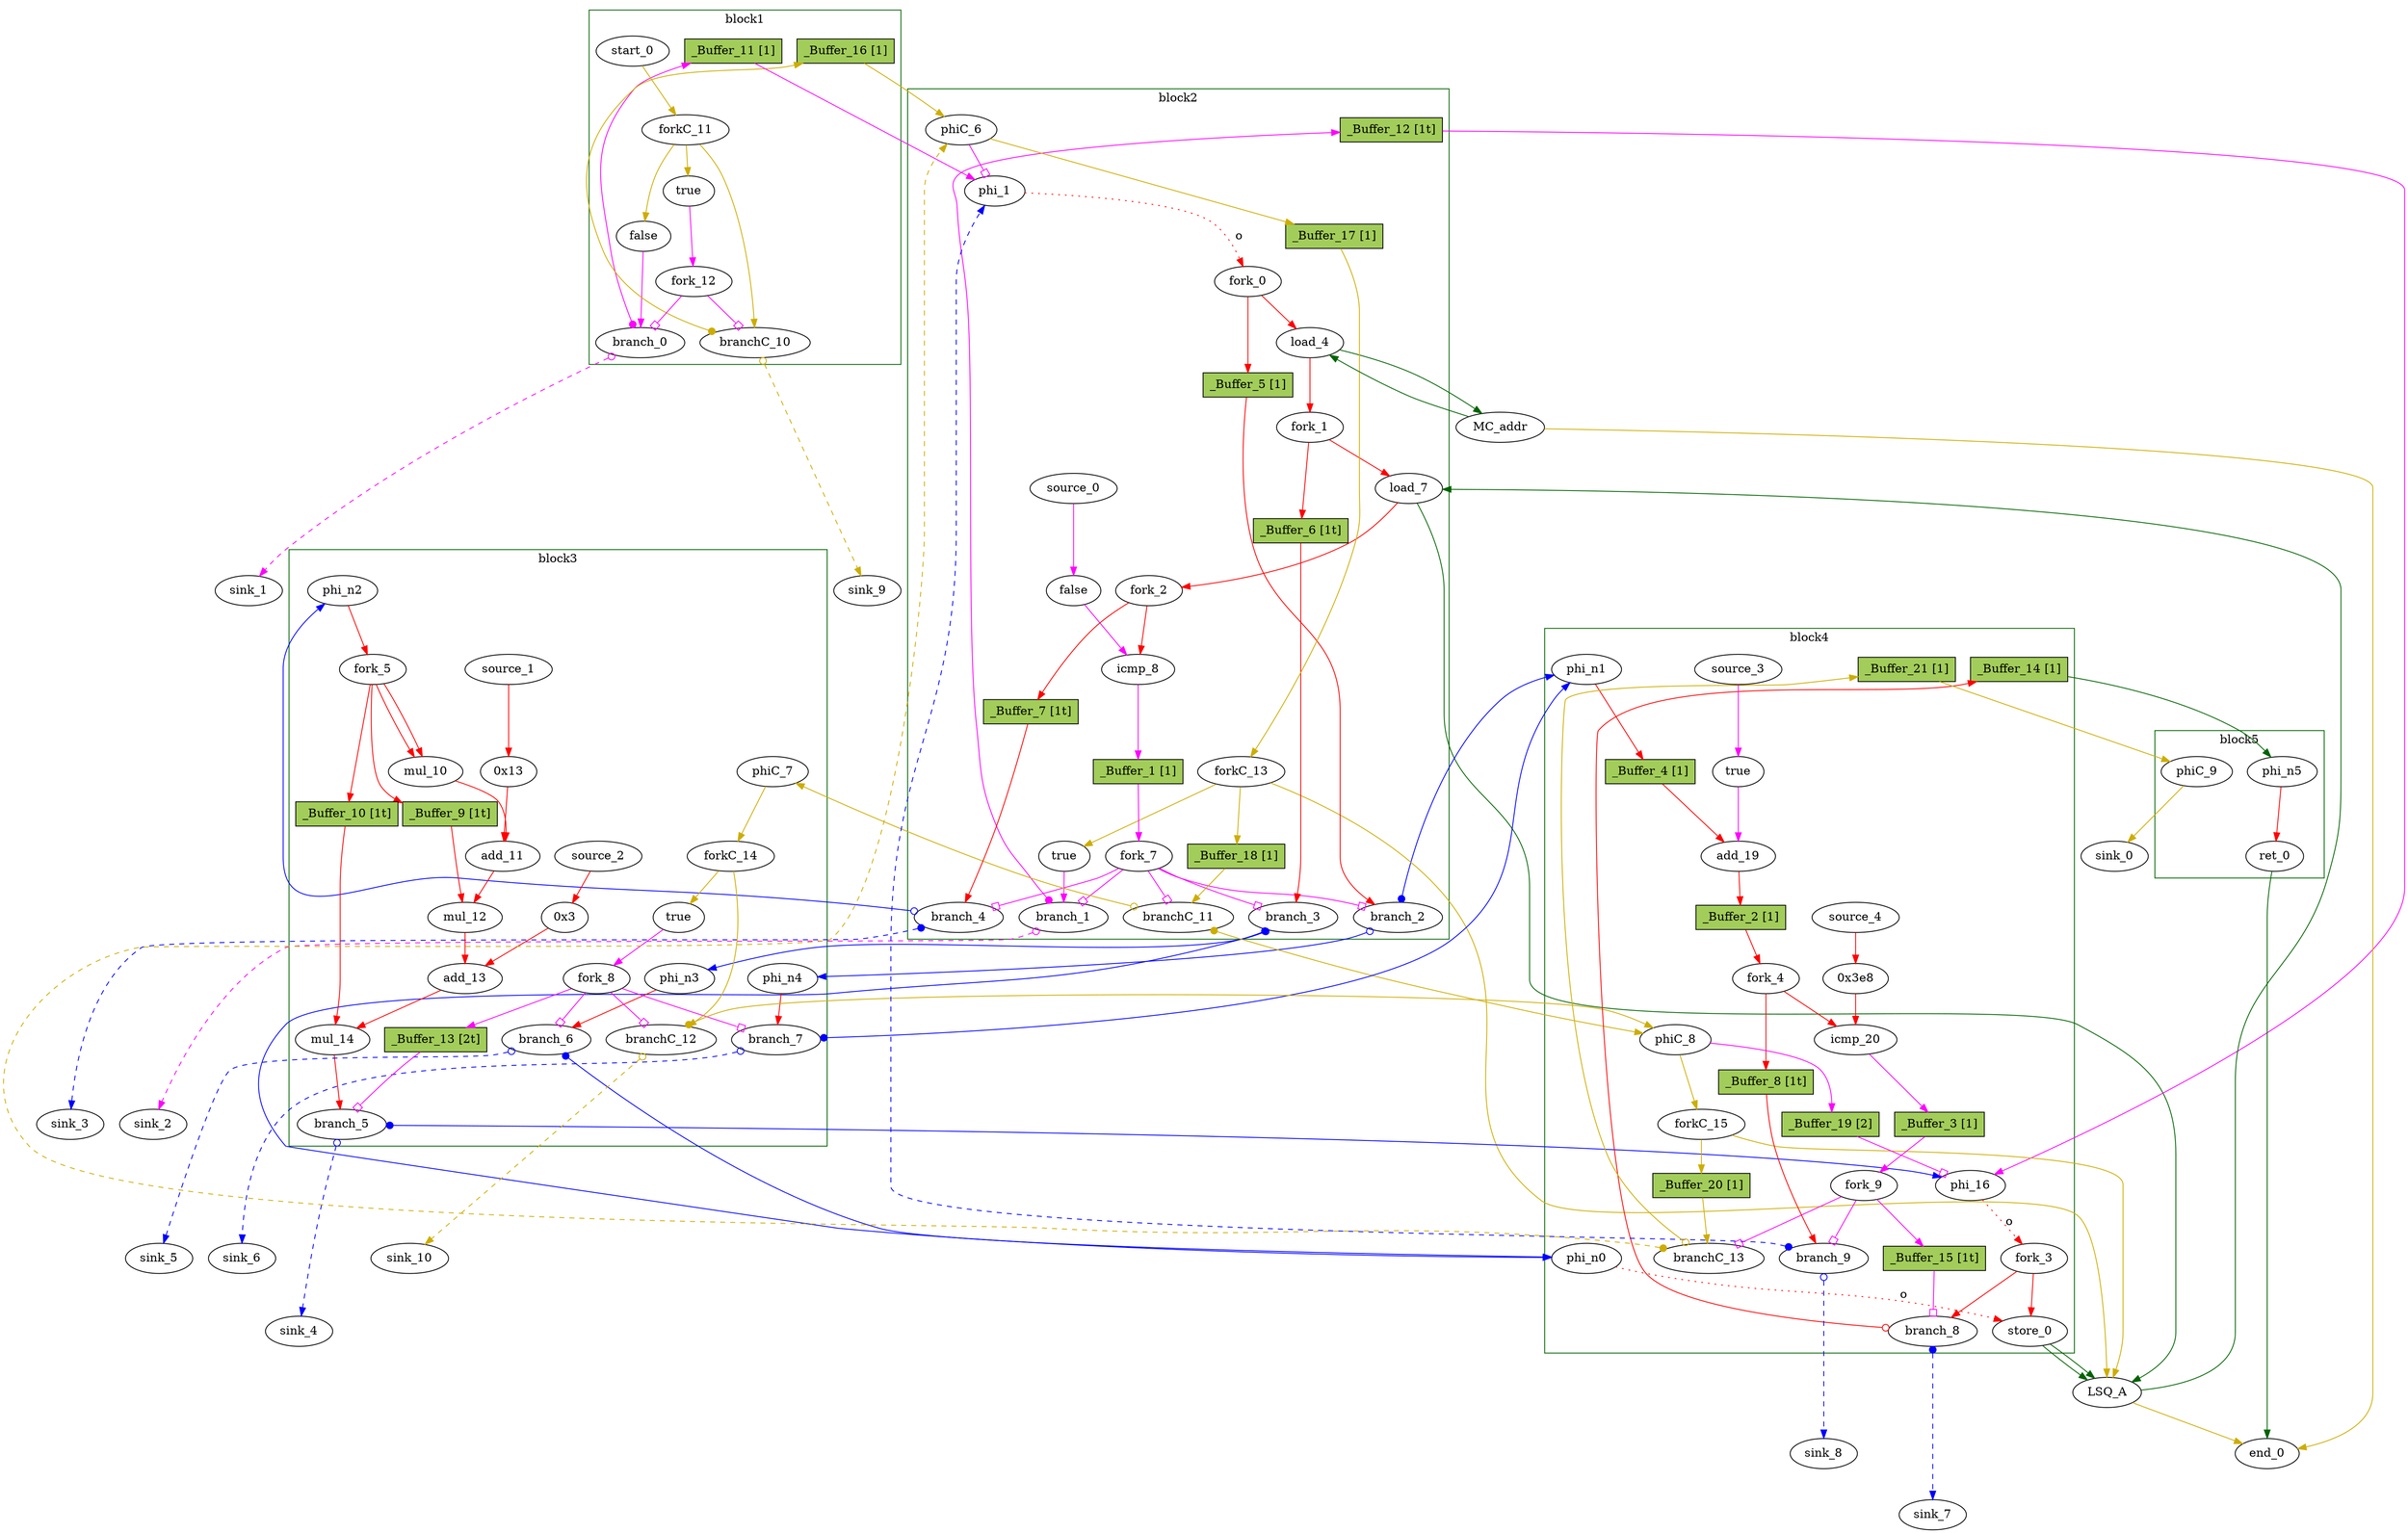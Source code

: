 // Number of blocks: 102
// Number of channels: 156
Digraph G {

  // Blocks
subgraph cluster_1 {
color = "darkgreen"
label = "block1"
  brCst_block1 [type=Constant, in="in1:1", out="out1:1", bbID = 1, value="0x1", label=true,  shape=oval];
  cst_0 [type=Constant, in="in1:1", out="out1:1", bbID = 1, value="0x0", label=false,  shape=oval];
  branch_0 [type=Branch, in="in1:1 in2?:1", out="out1+:1 out2-:1", bbID = 1,  shape=oval];
  start_0 [type=Entry, in="in1:0", out="out1:0", bbID = 1,  shape=oval];
  forkC_11 [type=Fork, in="in1:0", out="out1:0 out2:0 out3:0", bbID = 1,  shape=oval];
  branchC_10 [type=Branch, in="in1:0 in2?:1", out="out1+:0 out2-:0", bbID = 1,  shape=oval];
  fork_12 [type=Fork, in="in1:1", out="out1:1 out2:1", bbID = 1,  shape=oval];
  _Buffer_11 [type=Buffer, in="in1:1", out="out1:1", bbID = 1, slots=1, transparent=false, label="_Buffer_11 [1]",  shape=box, style=filled, fillcolor=darkolivegreen3, height = 0.4];
  _Buffer_16 [type=Buffer, in="in1:0", out="out1:0", bbID = 1, slots=1, transparent=false, label="_Buffer_16 [1]",  shape=box, style=filled, fillcolor=darkolivegreen3, height = 0.4];
}
subgraph cluster_2 {
color = "darkgreen"
label = "block2"
  phi_1 [type=Mux, in="in1?:1 in2:10 in3:10", out="out1:10", delay=1.918, bbID = 2,  shape=oval];
  load_4 [type=Operator, in="in1:32 in2:10", out="out1:32 out2:10", op = "mc_load_op", delay=1.503, latency=2, bbID = 2, portID = 0, offset = 0, retimingDiff=0.181818,  shape=oval];
  load_7 [type=Operator, in="in1:32 in2:32", out="out1:32 out2:32", op = "lsq_load_op", delay=1.503, latency=5, bbID = 2, portID = 0, offset = 0, retimingDiff=0.454546,  shape=oval];
  cst_1 [type=Constant, in="in1:1", out="out1:1", bbID = 2, value="0x0", label=false, retimingDiff=0.636364,  shape=oval];
  icmp_8 [type=Operator, in="in1:32 in2:32", out="out1:1", op = "icmp_sgt_op", delay=3.42, bbID = 2, retimingDiff=0.636364,  shape=oval];
  cst_4 [type=Constant, in="in1:1", out="out1:1", bbID = 2, value="0x1", label=true, retimingDiff=0.727273,  shape=oval];
  fork_0 [type=Fork, in="in1:10", out="out1:10 out2:10", bbID = 2,  shape=oval];
  fork_1 [type=Fork, in="in1:32", out="out1:32 out2:32", bbID = 2, retimingDiff=0.181818,  shape=oval];
  fork_2 [type=Fork, in="in1:32", out="out1:32 out2:32", bbID = 2, retimingDiff=0.636364,  shape=oval];
  branch_1 [type=Branch, in="in1:1 in2?:1", out="out1+:1 out2-:1", bbID = 2, retimingDiff=0.727273,  shape=oval];
  branch_2 [type=Branch, in="in1:10 in2?:1", out="out1+:10 out2-:10", bbID = 2, retimingDiff=0.727273,  shape=oval];
  branch_3 [type=Branch, in="in1:32 in2?:1", out="out1+:32 out2-:32", bbID = 2, retimingDiff=0.727273,  shape=oval];
  branch_4 [type=Branch, in="in1:32 in2?:1", out="out1+:32 out2-:32", bbID = 2, retimingDiff=0.727273,  shape=oval];
  fork_7 [type=Fork, in="in1:1", out="out1:1 out2:1 out3:1 out4:1 out5:1", bbID = 2, retimingDiff=0.727273,  shape=oval];
  phiC_6 [type=CntrlMerge, in="in1:0 in2:0", out="out1:0 out2?:1", delay=1.842, bbID = 2,  shape=oval];
  forkC_13 [type=Fork, in="in1:0", out="out1:0 out2:0 out3:0", bbID = 2, retimingDiff=0.727273,  shape=oval];
  branchC_11 [type=Branch, in="in1:0 in2?:1", out="out1+:0 out2-:0", bbID = 2, retimingDiff=0.727273,  shape=oval];
  source_0 [type=Source, out="out1:1", bbID = 2, retimingDiff=0.636364,  shape=oval];
  _Buffer_1 [type=Buffer, in="in1:1", out="out1:1", bbID = 2, slots=1, transparent=false, label="_Buffer_1 [1]",  shape=box, style=filled, fillcolor=darkolivegreen3, height = 0.4];
  _Buffer_5 [type=Buffer, in="in1:10", out="out1:10", bbID = 2, slots=1, transparent=false, label="_Buffer_5 [1]",  shape=box, style=filled, fillcolor=darkolivegreen3, height = 0.4];
  _Buffer_6 [type=Buffer, in="in1:32", out="out1:32", bbID = 2, slots=1, transparent=true, label="_Buffer_6 [1t]",  shape=box, style=filled, fillcolor=darkolivegreen3, height = 0.4];
  _Buffer_7 [type=Buffer, in="in1:32", out="out1:32", bbID = 2, slots=1, transparent=true, label="_Buffer_7 [1t]",  shape=box, style=filled, fillcolor=darkolivegreen3, height = 0.4];
  _Buffer_12 [type=Buffer, in="in1:1", out="out1:1", bbID = 2, slots=1, transparent=true, label="_Buffer_12 [1t]",  shape=box, style=filled, fillcolor=darkolivegreen3, height = 0.4];
  _Buffer_17 [type=Buffer, in="in1:0", out="out1:0", bbID = 2, slots=1, transparent=false, label="_Buffer_17 [1]",  shape=box, style=filled, fillcolor=darkolivegreen3, height = 0.4];
  _Buffer_18 [type=Buffer, in="in1:0", out="out1:0", bbID = 2, slots=1, transparent=false, label="_Buffer_18 [1]",  shape=box, style=filled, fillcolor=darkolivegreen3, height = 0.4];
}
subgraph cluster_3 {
color = "darkgreen"
label = "block3"
  mul_10 [type=Operator, in="in1:32 in2:32", out="out1:32", op = "mul_op", delay=2.914, latency=4, bbID = 3,  shape=oval];
  cst_2 [type=Constant, in="in1:5", out="out1:5", bbID = 3, value="0x13", label="0x13",  shape=oval];
  add_11 [type=Operator, in="in1:32 in2:32", out="out1:32", op = "add_op", delay=2.974, bbID = 3,  shape=oval];
  mul_12 [type=Operator, in="in1:32 in2:32", out="out1:32", op = "mul_op", delay=2.914, latency=4, bbID = 3,  shape=oval];
  cst_3 [type=Constant, in="in1:2", out="out1:2", bbID = 3, value="0x3", label="0x3",  shape=oval];
  add_13 [type=Operator, in="in1:32 in2:32", out="out1:32", op = "add_op", delay=2.974, bbID = 3,  shape=oval];
  mul_14 [type=Operator, in="in1:32 in2:32", out="out1:32", op = "mul_op", delay=2.914, latency=4, bbID = 3,  shape=oval];
  brCst_block3 [type=Constant, in="in1:1", out="out1:1", bbID = 3, value="0x1", label=true,  shape=oval];
  phi_n2 [type=Merge, in="in1:32", out="out1:32", bbID = 3,  shape=oval];
  phi_n3 [type=Merge, in="in1:32", out="out1:32", bbID = 3,  shape=oval];
  phi_n4 [type=Merge, in="in1:10", out="out1:10", bbID = 3,  shape=oval];
  fork_5 [type=Fork, in="in1:32", out="out1:32 out2:32 out3:32 out4:32", bbID = 3,  shape=oval];
  branch_5 [type=Branch, in="in1:32 in2?:1", out="out1+:32 out2-:32", bbID = 3,  shape=oval];
  branch_6 [type=Branch, in="in1:32 in2?:1", out="out1+:32 out2-:32", bbID = 3,  shape=oval];
  branch_7 [type=Branch, in="in1:10 in2?:1", out="out1+:10 out2-:10", bbID = 3,  shape=oval];
  fork_8 [type=Fork, in="in1:1", out="out1:1 out2:1 out3:1 out4:1", bbID = 3,  shape=oval];
  phiC_7 [type=Merge, in="in1:0", out="out1:0", delay=1.842, bbID = 3,  shape=oval];
  forkC_14 [type=Fork, in="in1:0", out="out1:0 out2:0", bbID = 3,  shape=oval];
  branchC_12 [type=Branch, in="in1:0 in2?:1", out="out1+:0 out2-:0", bbID = 3,  shape=oval];
  source_1 [type=Source, out="out1:5", bbID = 3,  shape=oval];
  source_2 [type=Source, out="out1:2", bbID = 3,  shape=oval];
  _Buffer_9 [type=Buffer, in="in1:32", out="out1:32", bbID = 3, slots=1, transparent=true, label="_Buffer_9 [1t]",  shape=box, style=filled, fillcolor=darkolivegreen3, height = 0.4];
  _Buffer_10 [type=Buffer, in="in1:32", out="out1:32", bbID = 3, slots=1, transparent=true, label="_Buffer_10 [1t]",  shape=box, style=filled, fillcolor=darkolivegreen3, height = 0.4];
  _Buffer_13 [type=Buffer, in="in1:1", out="out1:1", bbID = 3, slots=2, transparent=true, label="_Buffer_13 [2t]",  shape=box, style=filled, fillcolor=darkolivegreen3, height = 0.4];
}
subgraph cluster_4 {
color = "darkgreen"
label = "block4"
  phi_16 [type=Mux, in="in1?:1 in2:32 in3:32", out="out1:32", delay=1.918, bbID = 4, retimingDiff=1,  shape=oval];
  store_0 [type=Operator, in="in1:32 in2:32", out="out1:32 out2:32", op = "lsq_store_op", delay=0.779, bbID = 4, portID = 0, offset = 0,  shape=oval];
  cst_5 [type=Constant, in="in1:1", out="out1:1", bbID = 4, value="0x1", label=true, retimingDiff=0.818182,  shape=oval];
  add_19 [type=Operator, in="in1:10 in2:10", out="out1:10", op = "add_op", delay=2.974, bbID = 4, retimingDiff=0.818182,  shape=oval];
  cst_6 [type=Constant, in="in1:10", out="out1:10", bbID = 4, value="0x3e8", label="0x3e8", retimingDiff=0.909091,  shape=oval];
  icmp_20 [type=Operator, in="in1:10 in2:10", out="out1:1", op = "icmp_ult_op", delay=3.42, bbID = 4, retimingDiff=0.909091,  shape=oval];
  phi_n0 [type=Merge, in="in1:32 in2:32", out="out1:32", delay=1.918, bbID = 4, retimingDiff=0.727273,  shape=oval];
  phi_n1 [type=Merge, in="in1:10 in2:10", out="out1:10", delay=1.918, bbID = 4, retimingDiff=0.727273,  shape=oval];
  fork_3 [type=Fork, in="in1:32", out="out1:32 out2:32", bbID = 4, retimingDiff=1,  shape=oval];
  fork_4 [type=Fork, in="in1:10", out="out1:10 out2:10", bbID = 4, retimingDiff=0.909091,  shape=oval];
  branch_8 [type=Branch, in="in1:32 in2?:1", out="out1+:32 out2-:32", bbID = 4, retimingDiff=1,  shape=oval];
  branch_9 [type=Branch, in="in1:10 in2?:1", out="out1+:10 out2-:10", bbID = 4, retimingDiff=1,  shape=oval];
  fork_9 [type=Fork, in="in1:1", out="out1:1 out2:1 out3:1", bbID = 4, retimingDiff=1,  shape=oval];
  phiC_8 [type=CntrlMerge, in="in1:0 in2:0", out="out1:0 out2?:1", delay=1.842, bbID = 4, retimingDiff=0.727273,  shape=oval];
  forkC_15 [type=Fork, in="in1:0", out="out1:0 out2:0", bbID = 4, retimingDiff=0.727273,  shape=oval];
  branchC_13 [type=Branch, in="in1:0 in2?:1", out="out1+:0 out2-:0", bbID = 4, retimingDiff=1,  shape=oval];
  source_3 [type=Source, out="out1:1", bbID = 4, retimingDiff=0.818182,  shape=oval];
  source_4 [type=Source, out="out1:10", bbID = 4, retimingDiff=0.909091,  shape=oval];
  _Buffer_2 [type=Buffer, in="in1:10", out="out1:10", bbID = 4, slots=1, transparent=false, label="_Buffer_2 [1]",  shape=box, style=filled, fillcolor=darkolivegreen3, height = 0.4];
  _Buffer_3 [type=Buffer, in="in1:1", out="out1:1", bbID = 4, slots=1, transparent=false, label="_Buffer_3 [1]",  shape=box, style=filled, fillcolor=darkolivegreen3, height = 0.4];
  _Buffer_4 [type=Buffer, in="in1:10", out="out1:10", bbID = 4, slots=1, transparent=false, label="_Buffer_4 [1]",  shape=box, style=filled, fillcolor=darkolivegreen3, height = 0.4];
  _Buffer_8 [type=Buffer, in="in1:10", out="out1:10", bbID = 4, slots=1, transparent=true, label="_Buffer_8 [1t]",  shape=box, style=filled, fillcolor=darkolivegreen3, height = 0.4];
  _Buffer_14 [type=Buffer, in="in1:32", out="out1:32", bbID = 4, slots=1, transparent=false, label="_Buffer_14 [1]",  shape=box, style=filled, fillcolor=darkolivegreen3, height = 0.4];
  _Buffer_15 [type=Buffer, in="in1:1", out="out1:1", bbID = 4, slots=1, transparent=true, label="_Buffer_15 [1t]",  shape=box, style=filled, fillcolor=darkolivegreen3, height = 0.4];
  _Buffer_19 [type=Buffer, in="in1:1", out="out1:1", bbID = 4, slots=2, transparent=false, label="_Buffer_19 [2]",  shape=box, style=filled, fillcolor=darkolivegreen3, height = 0.4];
  _Buffer_20 [type=Buffer, in="in1:0", out="out1:0", bbID = 4, slots=1, transparent=false, label="_Buffer_20 [1]",  shape=box, style=filled, fillcolor=darkolivegreen3, height = 0.4];
  _Buffer_21 [type=Buffer, in="in1:0", out="out1:0", bbID = 4, slots=1, transparent=false, label="_Buffer_21 [1]",  shape=box, style=filled, fillcolor=darkolivegreen3, height = 0.4];
}
subgraph cluster_5 {
color = "darkgreen"
label = "block5"
  ret_0 [type=Operator, in="in1:32", out="out1:32", op = "ret_op", bbID = 5,  shape=oval];
  phi_n5 [type=Merge, in="in1:32", out="out1:32", bbID = 5,  shape=oval];
  phiC_9 [type=Merge, in="in1:0", out="out1:0", delay=1.842, bbID = 5,  shape=oval];
}
  LSQ_A [type=LSQ, in="in1:0*c0 in2:0*c1 in3:32*l0a in4:32*s0a in5:32*s0d", out="out1:32*l0d out2:0*e", bbID = 0, memory = "A", bbcount = 2, ldcount = 1, stcount = 1, fifoDepth = 16, numLoads = "{1; 0}", numStores = "{0; 1}", loadOffsets = "{{0;0;0;0;0;0;0;0;0;0;0;0;0;0;0;0};{0;0;0;0;0;0;0;0;0;0;0;0;0;0;0;0}}", storeOffsets = "{{0;0;0;0;0;0;0;0;0;0;0;0;0;0;0;0};{0;0;0;0;0;0;0;0;0;0;0;0;0;0;0;0}}", loadPorts = "{{0;0;0;0;0;0;0;0;0;0;0;0;0;0;0;0};{0;0;0;0;0;0;0;0;0;0;0;0;0;0;0;0}}", storePorts = "{{0;0;0;0;0;0;0;0;0;0;0;0;0;0;0;0};{0;0;0;0;0;0;0;0;0;0;0;0;0;0;0;0}}", ];
  MC_addr [type=MC, in="in1:10*l0a", out="out1:32*l0d out2:0*e", bbID = 0, memory = "addr", bbcount = 0, ldcount = 1, stcount = 0, ];
  end_0 [type=Exit, in="in1:0*e in2:0*e in3:32", out="out1:32", bbID = 0,  shape=oval];
  sink_0 [type=Sink, in="in1:0", bbID = 0,  shape=oval];
  sink_1 [type=Sink, in="in1:1", bbID = 0,  shape=oval];
  sink_2 [type=Sink, in="in1:1", bbID = 0,  shape=oval];
  sink_3 [type=Sink, in="in1:32", bbID = 0,  shape=oval];
  sink_4 [type=Sink, in="in1:32", bbID = 0,  shape=oval];
  sink_5 [type=Sink, in="in1:32", bbID = 0,  shape=oval];
  sink_6 [type=Sink, in="in1:10", bbID = 0,  shape=oval];
  sink_7 [type=Sink, in="in1:32", bbID = 0,  shape=oval];
  sink_8 [type=Sink, in="in1:10", bbID = 0,  shape=oval];
  sink_9 [type=Sink, in="in1:0", bbID = 0,  shape=oval];
  sink_10 [type=Sink, in="in1:0", bbID = 0,  shape=oval];

  // Channels
  brCst_block1 -> fork_12 [from=out1, to=in1, arrowhead=normal, color=magenta];
  cst_0 -> branch_0 [from=out1, to=in1, arrowhead=normal, color=magenta];
  phi_1 -> fork_0 [from=out1, to=in1, arrowhead=normal, color=red, slots=1, style=dotted, label="o", transparent=true];
  load_4 -> fork_1 [from=out1, to=in1, arrowhead=normal, color=red];
  load_4 -> MC_addr [from=out2, to=in1, arrowhead=normal, color=darkgreen];
  load_7 -> fork_2 [from=out1, to=in1, arrowhead=normal, color=red];
  load_7 -> LSQ_A [from=out2, to=in3, arrowhead=normal, color=darkgreen];
  cst_1 -> icmp_8 [from=out1, to=in2, arrowhead=normal, color=magenta];
  icmp_8 -> _Buffer_1 [from=out1, to=in1, arrowhead=normal, color=magenta];
  mul_10 -> add_11 [from=out1, to=in1, arrowhead=normal, color=red];
  cst_2 -> add_11 [from=out1, to=in2, arrowhead=normal, color=red];
  add_11 -> mul_12 [from=out1, to=in1, arrowhead=normal, color=red];
  mul_12 -> add_13 [from=out1, to=in1, arrowhead=normal, color=red];
  cst_3 -> add_13 [from=out1, to=in2, arrowhead=normal, color=red];
  add_13 -> mul_14 [from=out1, to=in1, arrowhead=normal, color=red];
  mul_14 -> branch_5 [from=out1, to=in1, arrowhead=normal, color=red];
  brCst_block3 -> fork_8 [from=out1, to=in1, arrowhead=normal, color=magenta];
  cst_4 -> branch_1 [from=out1, to=in1, arrowhead=normal, color=magenta];
  phi_16 -> fork_3 [from=out1, to=in1, arrowhead=normal, color=red, slots=1, style=dotted, label="o", transparent=true];
  store_0 -> LSQ_A [from=out2, to=in4, arrowhead=normal, color=darkgreen];
  store_0 -> LSQ_A [from=out1, to=in5, arrowhead=normal, color=darkgreen];
  cst_5 -> add_19 [from=out1, to=in2, arrowhead=normal, color=magenta];
  add_19 -> _Buffer_2 [from=out1, to=in1, arrowhead=normal, color=red];
  cst_6 -> icmp_20 [from=out1, to=in2, arrowhead=normal, color=red];
  icmp_20 -> _Buffer_3 [from=out1, to=in1, arrowhead=normal, color=magenta];
  ret_0 -> end_0 [from=out1, to=in3, arrowhead=normal, color=darkgreen];
  phi_n0 -> store_0 [from=out1, to=in2, arrowhead=normal, color=red, slots=1, style=dotted, label="o", transparent=true];
  phi_n1 -> _Buffer_4 [from=out1, to=in1, arrowhead=normal, color=red];
  phi_n2 -> fork_5 [from=out1, to=in1, arrowhead=normal, color=red];
  phi_n3 -> branch_6 [from=out1, to=in1, arrowhead=normal, color=red];
  phi_n4 -> branch_7 [from=out1, to=in1, arrowhead=normal, color=red];
  phi_n5 -> ret_0 [from=out1, to=in1, arrowhead=normal, color=red];
  fork_0 -> load_4 [from=out1, to=in2, arrowhead=normal, color=red];
  fork_0 -> _Buffer_5 [from=out2, to=in1, arrowhead=normal, color=red];
  fork_1 -> load_7 [from=out1, to=in2, arrowhead=normal, color=red];
  fork_1 -> _Buffer_6 [from=out2, to=in1, arrowhead=normal, color=red];
  fork_2 -> icmp_8 [from=out1, to=in1, arrowhead=normal, color=red];
  fork_2 -> _Buffer_7 [from=out2, to=in1, arrowhead=normal, color=red];
  fork_3 -> store_0 [from=out1, to=in1, arrowhead=normal, color=red];
  fork_3 -> branch_8 [from=out2, to=in1, arrowhead=normal, color=red];
  fork_4 -> icmp_20 [from=out1, to=in1, arrowhead=normal, color=red];
  fork_4 -> _Buffer_8 [from=out2, to=in1, arrowhead=normal, color=red];
  fork_5 -> mul_10 [from=out1, to=in1, arrowhead=normal, color=red];
  fork_5 -> mul_10 [from=out2, to=in2, arrowhead=normal, color=red];
  fork_5 -> _Buffer_9 [from=out3, to=in1, arrowhead=normal, color=red];
  fork_5 -> _Buffer_10 [from=out4, to=in1, arrowhead=normal, color=red];
  branch_0 -> _Buffer_11 [from=out1, to=in1, dir=both, arrowtail=dot, arrowhead=normal, color=magenta, constraint=false];
  branch_0 -> sink_1 [from=out2, to=in1, dir=both, arrowtail=odot, arrowhead=normal, color=magenta, style=dashed, minlen = 3];
  branch_1 -> _Buffer_12 [from=out1, to=in1, dir=both, arrowtail=dot, arrowhead=normal, color=magenta, constraint=false];
  branch_1 -> sink_2 [from=out2, to=in1, dir=both, arrowtail=odot, arrowhead=normal, color=magenta, style=dashed, minlen = 3];
  branch_2 -> phi_n1 [from=out1, to=in1, dir=both, arrowtail=dot, arrowhead=normal, color=blue];
  branch_2 -> phi_n4 [from=out2, to=in1, dir=both, arrowtail=odot, arrowhead=normal, color=blue];
  branch_3 -> phi_n0 [from=out1, to=in1, dir=both, arrowtail=dot, arrowhead=normal, color=blue];
  branch_3 -> phi_n3 [from=out2, to=in1, dir=both, arrowtail=odot, arrowhead=normal, color=blue];
  branch_4 -> phi_n2 [from=out2, to=in1, dir=both, arrowtail=odot, arrowhead=normal, color=blue];
  branch_4 -> sink_3 [from=out1, to=in1, dir=both, arrowtail=dot, arrowhead=normal, color=blue, style=dashed, minlen = 3];
  fork_7 -> branch_1 [from=out4, to=in2, arrowhead=obox, color=magenta];
  fork_7 -> branch_2 [from=out3, to=in2, arrowhead=obox, color=magenta];
  fork_7 -> branch_3 [from=out2, to=in2, arrowhead=obox, color=magenta];
  fork_7 -> branch_4 [from=out1, to=in2, arrowhead=obox, color=magenta];
  fork_7 -> branchC_11 [from=out5, to=in2, arrowhead=obox, color=magenta];
  branch_5 -> phi_16 [from=out1, to=in3, dir=both, arrowtail=dot, arrowhead=normal, color=blue];
  branch_5 -> sink_4 [from=out2, to=in1, dir=both, arrowtail=odot, arrowhead=normal, color=blue, style=dashed, minlen = 3];
  branch_6 -> phi_n0 [from=out1, to=in2, dir=both, arrowtail=dot, arrowhead=normal, color=blue];
  branch_6 -> sink_5 [from=out2, to=in1, dir=both, arrowtail=odot, arrowhead=normal, color=blue, style=dashed, minlen = 3];
  branch_7 -> phi_n1 [from=out1, to=in2, dir=both, arrowtail=dot, arrowhead=normal, color=blue];
  branch_7 -> sink_6 [from=out2, to=in1, dir=both, arrowtail=odot, arrowhead=normal, color=blue, style=dashed, minlen = 3];
  fork_8 -> _Buffer_13 [from=out3, to=in1, arrowhead=normal, color=magenta];
  fork_8 -> branch_6 [from=out2, to=in2, arrowhead=obox, color=magenta];
  fork_8 -> branch_7 [from=out1, to=in2, arrowhead=obox, color=magenta];
  fork_8 -> branchC_12 [from=out4, to=in2, arrowhead=obox, color=magenta];
  branch_8 -> _Buffer_14 [from=out2, to=in1, dir=both, arrowtail=odot, arrowhead=normal, color=red, constraint=false];
  branch_8 -> sink_7 [from=out1, to=in1, dir=both, arrowtail=dot, arrowhead=normal, color=blue, style=dashed, minlen = 3];
  branch_9 -> phi_1 [from=out1, to=in3, dir=both, arrowtail=dot, arrowhead=normal, color=blue, style=dashed, minlen = 3];
  branch_9 -> sink_8 [from=out2, to=in1, dir=both, arrowtail=odot, arrowhead=normal, color=blue, style=dashed, minlen = 3];
  fork_9 -> _Buffer_15 [from=out2, to=in1, arrowhead=normal, color=magenta];
  fork_9 -> branch_9 [from=out1, to=in2, arrowhead=obox, color=magenta];
  fork_9 -> branchC_13 [from=out3, to=in2, arrowhead=obox, color=magenta];
  LSQ_A -> load_7 [from=out1, to=in1, arrowhead=normal, color=darkgreen];
  LSQ_A -> end_0 [from=out2, to=in1, arrowhead=normal, color=gold3];
  MC_addr -> load_4 [from=out1, to=in1, arrowhead=normal, color=darkgreen];
  MC_addr -> end_0 [from=out2, to=in2, arrowhead=normal, color=gold3];
  start_0 -> forkC_11 [from=out1, to=in1, arrowhead=normal, color=gold3];
  forkC_11 -> brCst_block1 [from=out3, to=in1, arrowhead=normal, color=gold3];
  forkC_11 -> cst_0 [from=out1, to=in1, arrowhead=normal, color=gold3];
  forkC_11 -> branchC_10 [from=out2, to=in1, arrowhead=normal, color=gold3];
  branchC_10 -> _Buffer_16 [from=out1, to=in1, dir=both, arrowtail=dot, arrowhead=normal, color=gold3, constraint=false];
  branchC_10 -> sink_9 [from=out2, to=in1, dir=both, arrowtail=odot, arrowhead=normal, color=gold3, style=dashed, minlen = 3];
  fork_12 -> branch_0 [from=out1, to=in2, arrowhead=obox, color=magenta];
  fork_12 -> branchC_10 [from=out2, to=in2, arrowhead=obox, color=magenta];
  phiC_6 -> phi_1 [from=out2, to=in1, arrowhead=obox, color=magenta];
  phiC_6 -> _Buffer_17 [from=out1, to=in1, arrowhead=normal, color=gold3];
  forkC_13 -> cst_4 [from=out1, to=in1, arrowhead=normal, color=gold3];
  forkC_13 -> LSQ_A [from=out2, to=in1, arrowhead=normal, color=gold3];
  forkC_13 -> _Buffer_18 [from=out3, to=in1, arrowhead=normal, color=gold3];
  branchC_11 -> phiC_7 [from=out2, to=in1, dir=both, arrowtail=odot, arrowhead=normal, color=gold3];
  branchC_11 -> phiC_8 [from=out1, to=in1, dir=both, arrowtail=dot, arrowhead=normal, color=gold3];
  phiC_7 -> forkC_14 [from=out1, to=in1, arrowhead=normal, color=gold3];
  forkC_14 -> brCst_block3 [from=out2, to=in1, arrowhead=normal, color=gold3];
  forkC_14 -> branchC_12 [from=out1, to=in1, arrowhead=normal, color=gold3];
  branchC_12 -> phiC_8 [from=out1, to=in2, dir=both, arrowtail=dot, arrowhead=normal, color=gold3];
  branchC_12 -> sink_10 [from=out2, to=in1, dir=both, arrowtail=odot, arrowhead=normal, color=gold3, style=dashed, minlen = 3];
  phiC_8 -> _Buffer_19 [from=out2, to=in1, arrowhead=normal, color=magenta];
  phiC_8 -> forkC_15 [from=out1, to=in1, arrowhead=normal, color=gold3];
  forkC_15 -> LSQ_A [from=out1, to=in2, arrowhead=normal, color=gold3];
  forkC_15 -> _Buffer_20 [from=out2, to=in1, arrowhead=normal, color=gold3];
  branchC_13 -> phiC_6 [from=out1, to=in2, dir=both, arrowtail=dot, arrowhead=normal, color=gold3, style=dashed, minlen = 3];
  branchC_13 -> _Buffer_21 [from=out2, to=in1, dir=both, arrowtail=odot, arrowhead=normal, color=gold3, constraint=false];
  phiC_9 -> sink_0 [from=out1, to=in1, arrowhead=normal, color=gold3];
  source_0 -> cst_1 [from=out1, to=in1, arrowhead=normal, color=magenta];
  source_1 -> cst_2 [from=out1, to=in1, arrowhead=normal, color=red];
  source_2 -> cst_3 [from=out1, to=in1, arrowhead=normal, color=red];
  source_3 -> cst_5 [from=out1, to=in1, arrowhead=normal, color=magenta];
  source_4 -> cst_6 [from=out1, to=in1, arrowhead=normal, color=red];
  _Buffer_1 -> fork_7 [from=out1, to=in1, arrowhead=normal, color=magenta];
  _Buffer_2 -> fork_4 [from=out1, to=in1, arrowhead=normal, color=red];
  _Buffer_3 -> fork_9 [from=out1, to=in1, arrowhead=normal, color=magenta];
  _Buffer_4 -> add_19 [from=out1, to=in1, arrowhead=normal, color=red];
  _Buffer_5 -> branch_2 [from=out1, to=in1, arrowhead=normal, color=red];
  _Buffer_6 -> branch_3 [from=out1, to=in1, arrowhead=normal, color=red];
  _Buffer_7 -> branch_4 [from=out1, to=in1, arrowhead=normal, color=red];
  _Buffer_8 -> branch_9 [from=out1, to=in1, arrowhead=normal, color=red];
  _Buffer_9 -> mul_12 [from=out1, to=in2, arrowhead=normal, color=red];
  _Buffer_10 -> mul_14 [from=out1, to=in2, arrowhead=normal, color=red];
  _Buffer_11 -> phi_1 [from=out1, to=in2, arrowhead=normal, color=magenta];
  _Buffer_12 -> phi_16 [from=out1, to=in2, arrowhead=normal, color=magenta];
  _Buffer_13 -> branch_5 [from=out1, to=in2, arrowhead=obox, color=magenta];
  _Buffer_14 -> phi_n5 [from=out1, to=in1, arrowhead=normal, color=darkgreen];
  _Buffer_15 -> branch_8 [from=out1, to=in2, arrowhead=obox, color=magenta];
  _Buffer_16 -> phiC_6 [from=out1, to=in1, arrowhead=normal, color=gold3];
  _Buffer_17 -> forkC_13 [from=out1, to=in1, arrowhead=normal, color=gold3];
  _Buffer_18 -> branchC_11 [from=out1, to=in1, arrowhead=normal, color=gold3];
  _Buffer_19 -> phi_16 [from=out1, to=in1, arrowhead=obox, color=magenta];
  _Buffer_20 -> branchC_13 [from=out1, to=in1, arrowhead=normal, color=gold3];
  _Buffer_21 -> phiC_9 [from=out1, to=in1, arrowhead=normal, color=gold3];
}
